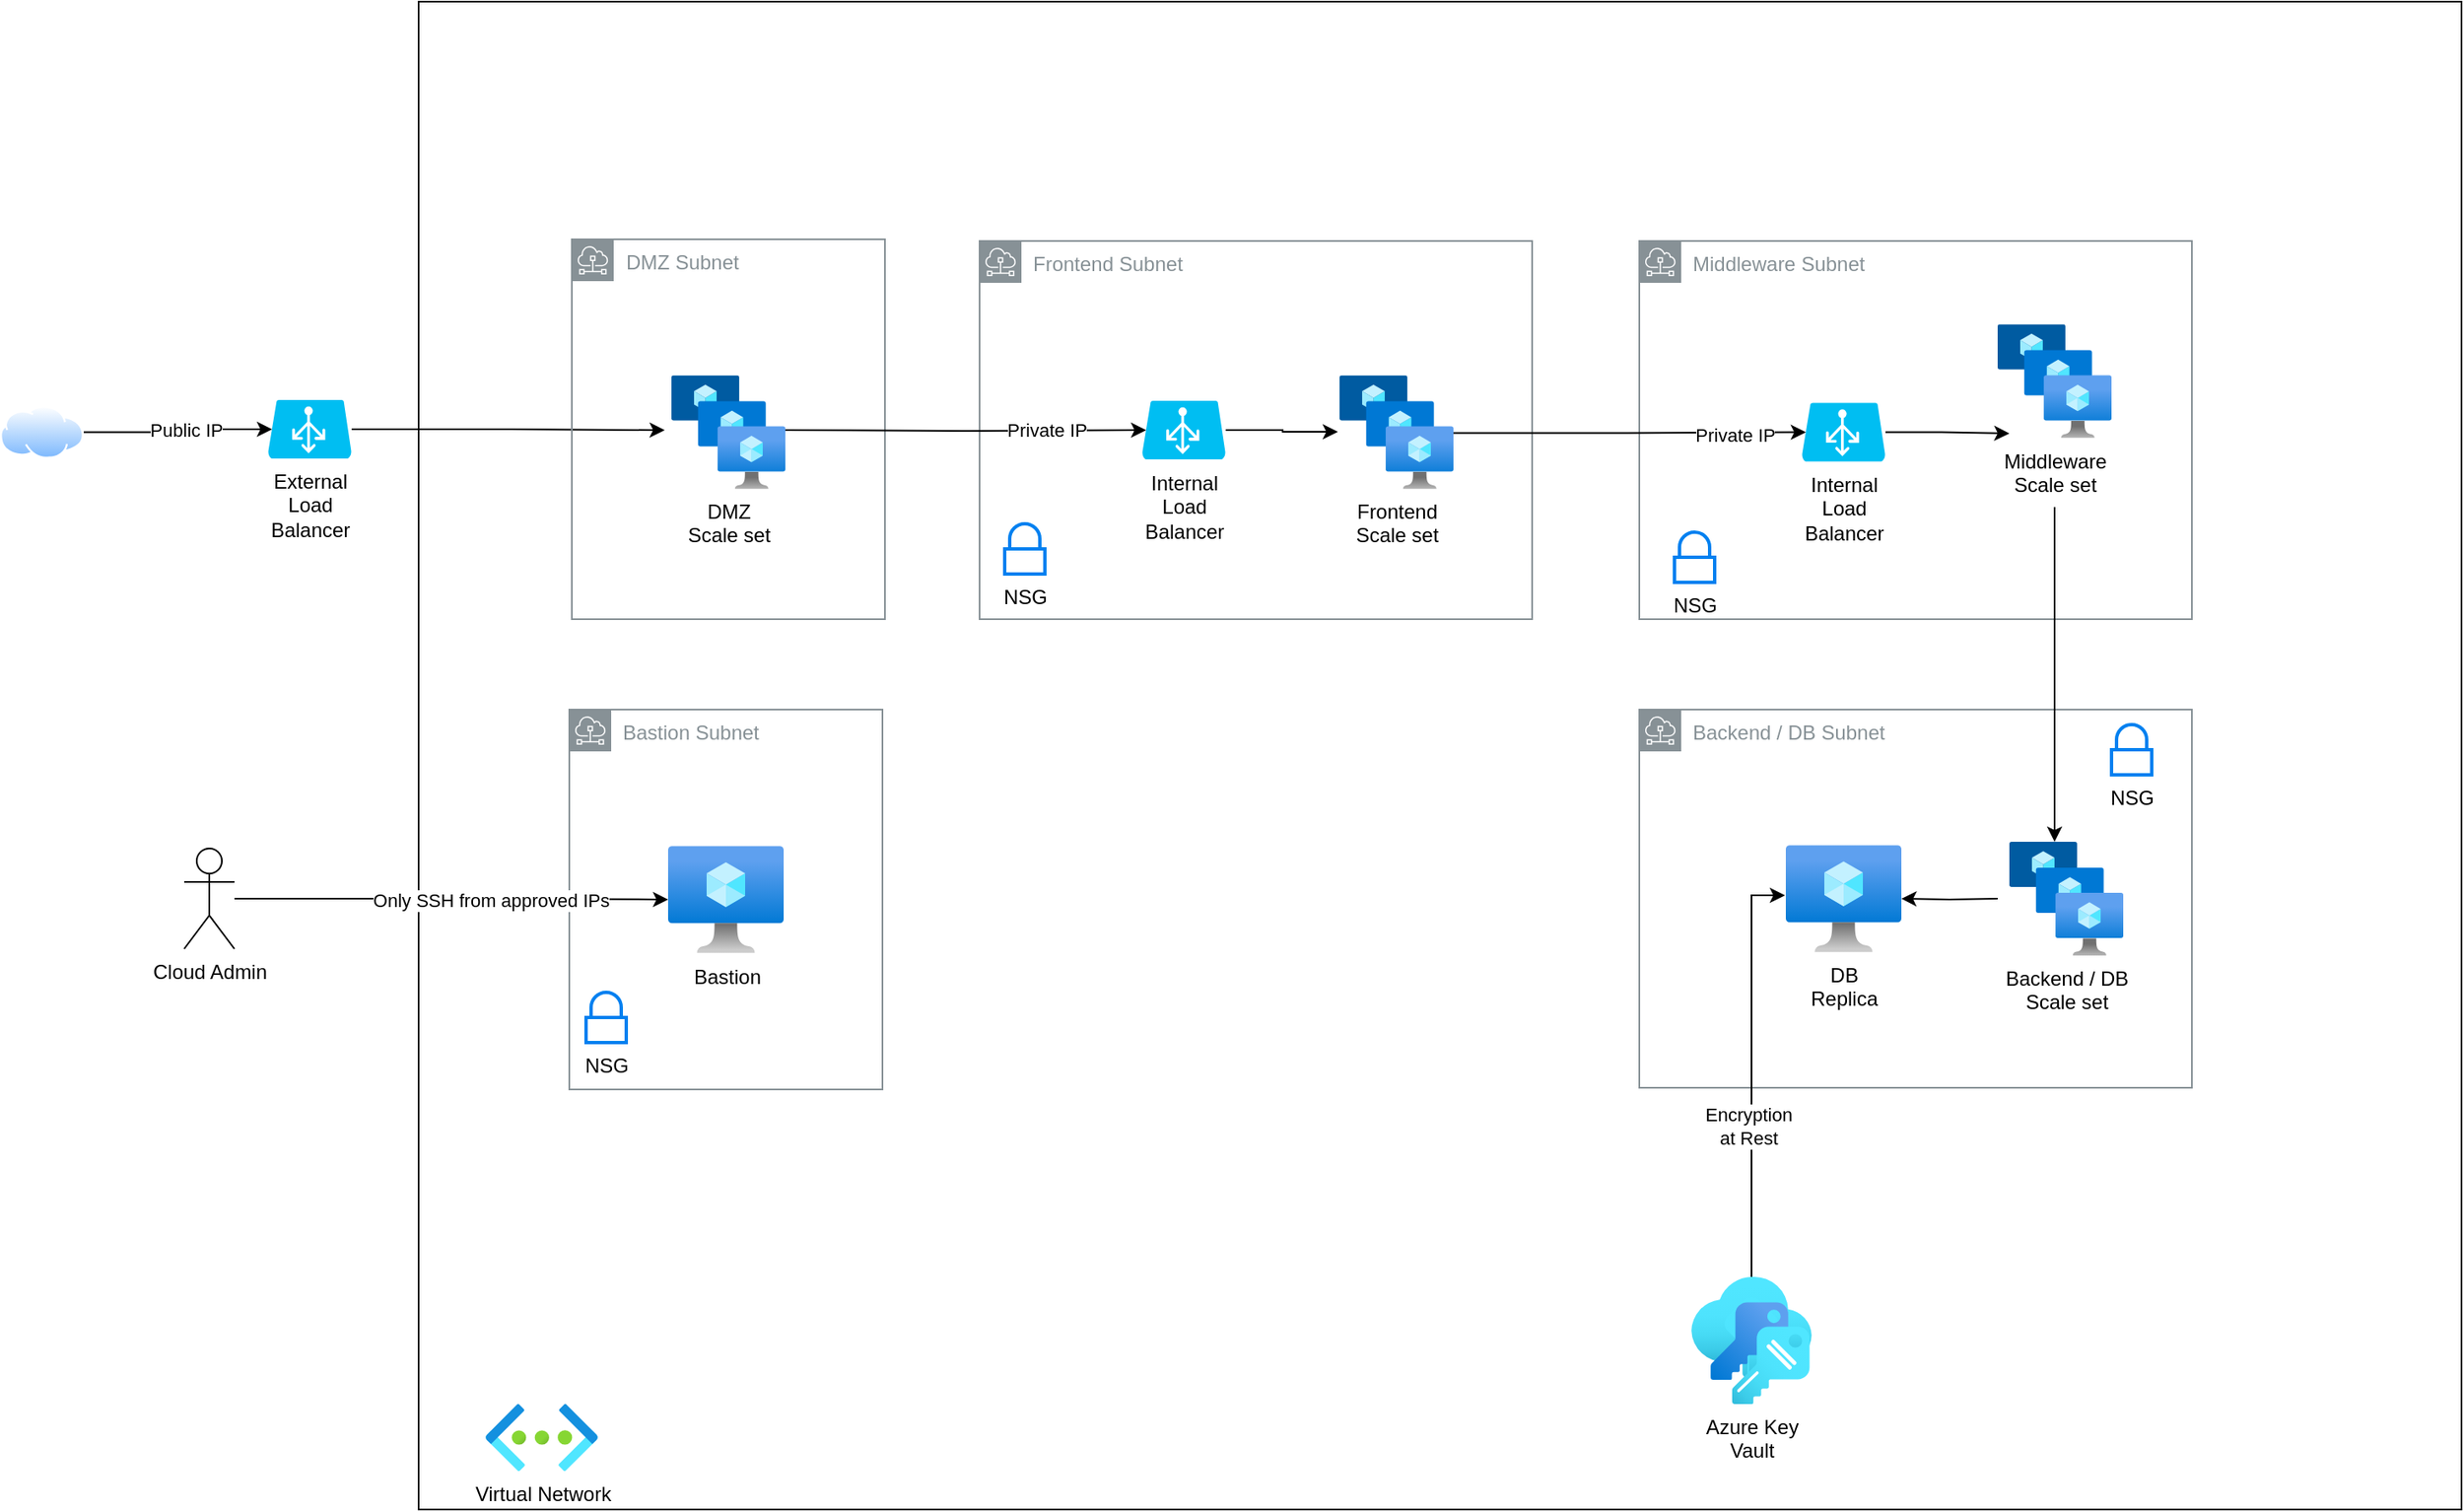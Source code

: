 <mxfile version="22.1.4" type="github">
  <diagram name="Seite-1" id="maiuEfRSI5jtlyw9wFW1">
    <mxGraphModel dx="2021" dy="627" grid="1" gridSize="10" guides="1" tooltips="1" connect="1" arrows="1" fold="1" page="1" pageScale="1" pageWidth="827" pageHeight="1169" math="0" shadow="0">
      <root>
        <mxCell id="0" />
        <mxCell id="1" parent="0" />
        <mxCell id="jPx4Ep0A8AZzdhjCGJ2x-31" value="" style="whiteSpace=wrap;html=1;glass=0;fillColor=none;" parent="1" vertex="1">
          <mxGeometry x="-90" y="268" width="1220" height="901" as="geometry" />
        </mxCell>
        <mxCell id="jPx4Ep0A8AZzdhjCGJ2x-22" value="Backend / DB Subnet" style="sketch=0;outlineConnect=0;gradientColor=none;html=1;whiteSpace=wrap;fontSize=12;fontStyle=0;shape=mxgraph.aws4.group;grIcon=mxgraph.aws4.group_subnet;strokeColor=#879196;fillColor=none;verticalAlign=top;align=left;spacingLeft=30;fontColor=#879196;dashed=0;" parent="1" vertex="1">
          <mxGeometry x="639" y="691" width="330" height="226" as="geometry" />
        </mxCell>
        <mxCell id="jPx4Ep0A8AZzdhjCGJ2x-11" value="Middleware Subnet" style="sketch=0;outlineConnect=0;gradientColor=none;html=1;whiteSpace=wrap;fontSize=12;fontStyle=0;shape=mxgraph.aws4.group;grIcon=mxgraph.aws4.group_subnet;strokeColor=#879196;fillColor=none;verticalAlign=top;align=left;spacingLeft=30;fontColor=#879196;dashed=0;" parent="1" vertex="1">
          <mxGeometry x="639" y="411" width="330" height="226" as="geometry" />
        </mxCell>
        <mxCell id="jPx4Ep0A8AZzdhjCGJ2x-1" value="" style="image;aspect=fixed;perimeter=ellipsePerimeter;html=1;align=center;shadow=0;dashed=0;spacingTop=3;image=img/lib/active_directory/internet_cloud.svg;" parent="1" vertex="1">
          <mxGeometry x="-340" y="509.5" width="50" height="31.5" as="geometry" />
        </mxCell>
        <mxCell id="jPx4Ep0A8AZzdhjCGJ2x-54" style="edgeStyle=orthogonalEdgeStyle;rounded=0;orthogonalLoop=1;jettySize=auto;html=1;entryX=-0.059;entryY=0.482;entryDx=0;entryDy=0;entryPerimeter=0;" parent="1" source="jPx4Ep0A8AZzdhjCGJ2x-2" target="jPx4Ep0A8AZzdhjCGJ2x-66" edge="1">
          <mxGeometry relative="1" as="geometry">
            <mxPoint x="61" y="524" as="targetPoint" />
          </mxGeometry>
        </mxCell>
        <mxCell id="jPx4Ep0A8AZzdhjCGJ2x-2" value="External&lt;br&gt;Load&lt;br&gt;Balancer" style="verticalLabelPosition=bottom;html=1;verticalAlign=top;align=center;strokeColor=none;fillColor=#00BEF2;shape=mxgraph.azure.azure_load_balancer;" parent="1" vertex="1">
          <mxGeometry x="-180" y="506" width="50" height="35" as="geometry" />
        </mxCell>
        <mxCell id="jPx4Ep0A8AZzdhjCGJ2x-3" style="edgeStyle=orthogonalEdgeStyle;rounded=0;orthogonalLoop=1;jettySize=auto;html=1;entryX=0.05;entryY=0.5;entryDx=0;entryDy=0;entryPerimeter=0;" parent="1" source="jPx4Ep0A8AZzdhjCGJ2x-1" target="jPx4Ep0A8AZzdhjCGJ2x-2" edge="1">
          <mxGeometry relative="1" as="geometry" />
        </mxCell>
        <mxCell id="jPx4Ep0A8AZzdhjCGJ2x-5" value="Public IP" style="edgeLabel;html=1;align=center;verticalAlign=middle;resizable=0;points=[];" parent="jPx4Ep0A8AZzdhjCGJ2x-3" vertex="1" connectable="0">
          <mxGeometry x="0.696" y="-2" relative="1" as="geometry">
            <mxPoint x="-35" y="-2" as="offset" />
          </mxGeometry>
        </mxCell>
        <mxCell id="jPx4Ep0A8AZzdhjCGJ2x-8" value="Virtual Network" style="image;aspect=fixed;html=1;points=[];align=center;fontSize=12;image=img/lib/azure2/networking/Virtual_Networks.svg;" parent="1" vertex="1">
          <mxGeometry x="-50" y="1106" width="67" height="40" as="geometry" />
        </mxCell>
        <mxCell id="jPx4Ep0A8AZzdhjCGJ2x-15" style="edgeStyle=orthogonalEdgeStyle;rounded=0;orthogonalLoop=1;jettySize=auto;html=1;entryX=0.103;entryY=0.96;entryDx=0;entryDy=0;entryPerimeter=0;" parent="1" source="jPx4Ep0A8AZzdhjCGJ2x-12" target="jPx4Ep0A8AZzdhjCGJ2x-68" edge="1">
          <mxGeometry relative="1" as="geometry">
            <mxPoint x="853" y="524" as="targetPoint" />
          </mxGeometry>
        </mxCell>
        <mxCell id="jPx4Ep0A8AZzdhjCGJ2x-12" value="Internal&lt;br&gt;Load&lt;br&gt;Balancer" style="verticalLabelPosition=bottom;html=1;verticalAlign=top;align=center;strokeColor=none;fillColor=#00BEF2;shape=mxgraph.azure.azure_load_balancer;" parent="1" vertex="1">
          <mxGeometry x="736" y="507.75" width="50" height="35" as="geometry" />
        </mxCell>
        <mxCell id="jPx4Ep0A8AZzdhjCGJ2x-21" style="edgeStyle=orthogonalEdgeStyle;rounded=0;orthogonalLoop=1;jettySize=auto;html=1;" parent="1" target="jPx4Ep0A8AZzdhjCGJ2x-20" edge="1">
          <mxGeometry relative="1" as="geometry">
            <mxPoint x="853" y="804" as="sourcePoint" />
          </mxGeometry>
        </mxCell>
        <mxCell id="jPx4Ep0A8AZzdhjCGJ2x-20" value="DB&lt;br&gt;Replica" style="image;aspect=fixed;html=1;points=[];align=center;fontSize=12;image=img/lib/azure2/compute/Virtual_Machine.svg;" parent="1" vertex="1">
          <mxGeometry x="726.5" y="772" width="69" height="64" as="geometry" />
        </mxCell>
        <mxCell id="jPx4Ep0A8AZzdhjCGJ2x-29" value="NSG" style="html=1;verticalLabelPosition=bottom;align=center;labelBackgroundColor=#ffffff;verticalAlign=top;strokeWidth=2;strokeColor=#0080F0;shadow=0;dashed=0;shape=mxgraph.ios7.icons.locked;" parent="1" vertex="1">
          <mxGeometry x="921" y="700" width="24" height="30" as="geometry" />
        </mxCell>
        <mxCell id="jPx4Ep0A8AZzdhjCGJ2x-30" value="Azure Key&lt;br&gt;Vault" style="image;aspect=fixed;html=1;points=[];align=center;fontSize=12;image=img/lib/azure2/security/Keys.svg;" parent="1" vertex="1">
          <mxGeometry x="670" y="1030" width="72" height="76" as="geometry" />
        </mxCell>
        <mxCell id="jPx4Ep0A8AZzdhjCGJ2x-32" style="edgeStyle=orthogonalEdgeStyle;rounded=0;orthogonalLoop=1;jettySize=auto;html=1;entryX=-0.007;entryY=0.469;entryDx=0;entryDy=0;entryPerimeter=0;" parent="1" source="jPx4Ep0A8AZzdhjCGJ2x-30" target="jPx4Ep0A8AZzdhjCGJ2x-20" edge="1">
          <mxGeometry relative="1" as="geometry" />
        </mxCell>
        <mxCell id="jPx4Ep0A8AZzdhjCGJ2x-33" value="Encryption&lt;br&gt;at Rest" style="edgeLabel;html=1;align=center;verticalAlign=middle;resizable=0;points=[];" parent="jPx4Ep0A8AZzdhjCGJ2x-32" vertex="1" connectable="0">
          <mxGeometry x="-0.274" y="2" relative="1" as="geometry">
            <mxPoint as="offset" />
          </mxGeometry>
        </mxCell>
        <mxCell id="jPx4Ep0A8AZzdhjCGJ2x-41" value="Frontend Subnet" style="sketch=0;outlineConnect=0;gradientColor=none;html=1;whiteSpace=wrap;fontSize=12;fontStyle=0;shape=mxgraph.aws4.group;grIcon=mxgraph.aws4.group_subnet;strokeColor=#879196;fillColor=none;verticalAlign=top;align=left;spacingLeft=30;fontColor=#879196;dashed=0;" parent="1" vertex="1">
          <mxGeometry x="245" y="411" width="330" height="226" as="geometry" />
        </mxCell>
        <mxCell id="jPx4Ep0A8AZzdhjCGJ2x-43" style="edgeStyle=orthogonalEdgeStyle;rounded=0;orthogonalLoop=1;jettySize=auto;html=1;entryX=-0.015;entryY=0.493;entryDx=0;entryDy=0;entryPerimeter=0;" parent="1" source="jPx4Ep0A8AZzdhjCGJ2x-44" target="jPx4Ep0A8AZzdhjCGJ2x-67" edge="1">
          <mxGeometry relative="1" as="geometry">
            <mxPoint x="459" y="524" as="targetPoint" />
            <Array as="points">
              <mxPoint x="426" y="524" />
              <mxPoint x="426" y="525" />
              <mxPoint x="459" y="525" />
            </Array>
          </mxGeometry>
        </mxCell>
        <mxCell id="jPx4Ep0A8AZzdhjCGJ2x-44" value="Internal&lt;br&gt;Load&lt;br&gt;Balancer" style="verticalLabelPosition=bottom;html=1;verticalAlign=top;align=center;strokeColor=none;fillColor=#00BEF2;shape=mxgraph.azure.azure_load_balancer;" parent="1" vertex="1">
          <mxGeometry x="342" y="506.5" width="50" height="35" as="geometry" />
        </mxCell>
        <mxCell id="jPx4Ep0A8AZzdhjCGJ2x-46" style="edgeStyle=orthogonalEdgeStyle;rounded=0;orthogonalLoop=1;jettySize=auto;html=1;entryX=0.05;entryY=0.5;entryDx=0;entryDy=0;entryPerimeter=0;exitX=0.985;exitY=0.507;exitDx=0;exitDy=0;exitPerimeter=0;" parent="1" source="jPx4Ep0A8AZzdhjCGJ2x-67" target="jPx4Ep0A8AZzdhjCGJ2x-12" edge="1">
          <mxGeometry relative="1" as="geometry">
            <mxPoint x="527" y="524" as="sourcePoint" />
          </mxGeometry>
        </mxCell>
        <mxCell id="jPx4Ep0A8AZzdhjCGJ2x-47" value="Private IP" style="edgeLabel;html=1;align=center;verticalAlign=middle;resizable=0;points=[];" parent="jPx4Ep0A8AZzdhjCGJ2x-46" vertex="1" connectable="0">
          <mxGeometry x="0.598" y="-1" relative="1" as="geometry">
            <mxPoint as="offset" />
          </mxGeometry>
        </mxCell>
        <mxCell id="jPx4Ep0A8AZzdhjCGJ2x-48" value="DMZ Subnet" style="sketch=0;outlineConnect=0;gradientColor=none;html=1;whiteSpace=wrap;fontSize=12;fontStyle=0;shape=mxgraph.aws4.group;grIcon=mxgraph.aws4.group_subnet;strokeColor=#879196;fillColor=none;verticalAlign=top;align=left;spacingLeft=30;fontColor=#879196;dashed=0;" parent="1" vertex="1">
          <mxGeometry x="1.5" y="410" width="187" height="227" as="geometry" />
        </mxCell>
        <mxCell id="jPx4Ep0A8AZzdhjCGJ2x-52" style="edgeStyle=orthogonalEdgeStyle;rounded=0;orthogonalLoop=1;jettySize=auto;html=1;entryX=0.05;entryY=0.5;entryDx=0;entryDy=0;entryPerimeter=0;" parent="1" target="jPx4Ep0A8AZzdhjCGJ2x-44" edge="1">
          <mxGeometry relative="1" as="geometry">
            <mxPoint x="129" y="524" as="sourcePoint" />
          </mxGeometry>
        </mxCell>
        <mxCell id="jPx4Ep0A8AZzdhjCGJ2x-53" value="Private IP" style="edgeLabel;html=1;align=center;verticalAlign=middle;resizable=0;points=[];" parent="jPx4Ep0A8AZzdhjCGJ2x-52" vertex="1" connectable="0">
          <mxGeometry x="0.729" y="-1" relative="1" as="geometry">
            <mxPoint x="-30" y="-1" as="offset" />
          </mxGeometry>
        </mxCell>
        <mxCell id="jPx4Ep0A8AZzdhjCGJ2x-55" value="NSG" style="html=1;verticalLabelPosition=bottom;align=center;labelBackgroundColor=#ffffff;verticalAlign=top;strokeWidth=2;strokeColor=#0080F0;shadow=0;dashed=0;shape=mxgraph.ios7.icons.locked;" parent="1" vertex="1">
          <mxGeometry x="660" y="585" width="24" height="30" as="geometry" />
        </mxCell>
        <mxCell id="jPx4Ep0A8AZzdhjCGJ2x-56" value="NSG" style="html=1;verticalLabelPosition=bottom;align=center;labelBackgroundColor=#ffffff;verticalAlign=top;strokeWidth=2;strokeColor=#0080F0;shadow=0;dashed=0;shape=mxgraph.ios7.icons.locked;" parent="1" vertex="1">
          <mxGeometry x="260" y="580" width="24" height="30" as="geometry" />
        </mxCell>
        <mxCell id="jPx4Ep0A8AZzdhjCGJ2x-57" value="Bastion Subnet" style="sketch=0;outlineConnect=0;gradientColor=none;html=1;whiteSpace=wrap;fontSize=12;fontStyle=0;shape=mxgraph.aws4.group;grIcon=mxgraph.aws4.group_subnet;strokeColor=#879196;fillColor=none;verticalAlign=top;align=left;spacingLeft=30;fontColor=#879196;dashed=0;" parent="1" vertex="1">
          <mxGeometry y="691" width="187" height="227" as="geometry" />
        </mxCell>
        <mxCell id="jPx4Ep0A8AZzdhjCGJ2x-60" value="Bastion" style="image;aspect=fixed;html=1;points=[];align=center;fontSize=12;image=img/lib/azure2/compute/Virtual_Machine.svg;" parent="1" vertex="1">
          <mxGeometry x="59" y="772.5" width="69" height="64" as="geometry" />
        </mxCell>
        <mxCell id="jPx4Ep0A8AZzdhjCGJ2x-62" style="edgeStyle=orthogonalEdgeStyle;rounded=0;orthogonalLoop=1;jettySize=auto;html=1;" parent="1" source="jPx4Ep0A8AZzdhjCGJ2x-61" target="jPx4Ep0A8AZzdhjCGJ2x-60" edge="1">
          <mxGeometry relative="1" as="geometry" />
        </mxCell>
        <mxCell id="jPx4Ep0A8AZzdhjCGJ2x-63" value="Only SSH from approved IPs" style="edgeLabel;html=1;align=center;verticalAlign=middle;resizable=0;points=[];" parent="jPx4Ep0A8AZzdhjCGJ2x-62" vertex="1" connectable="0">
          <mxGeometry x="0.175" y="1" relative="1" as="geometry">
            <mxPoint x="1" y="1" as="offset" />
          </mxGeometry>
        </mxCell>
        <mxCell id="jPx4Ep0A8AZzdhjCGJ2x-61" value="Cloud Admin" style="shape=umlActor;verticalLabelPosition=bottom;verticalAlign=top;html=1;outlineConnect=0;" parent="1" vertex="1">
          <mxGeometry x="-230" y="774" width="30" height="60" as="geometry" />
        </mxCell>
        <mxCell id="jPx4Ep0A8AZzdhjCGJ2x-64" value="NSG" style="html=1;verticalLabelPosition=bottom;align=center;labelBackgroundColor=#ffffff;verticalAlign=top;strokeWidth=2;strokeColor=#0080F0;shadow=0;dashed=0;shape=mxgraph.ios7.icons.locked;" parent="1" vertex="1">
          <mxGeometry x="10" y="860" width="24" height="30" as="geometry" />
        </mxCell>
        <mxCell id="jPx4Ep0A8AZzdhjCGJ2x-66" value="DMZ&lt;br&gt;Scale set" style="image;aspect=fixed;html=1;points=[];align=center;fontSize=12;image=img/lib/azure2/compute/VM_Scale_Sets.svg;" parent="1" vertex="1">
          <mxGeometry x="61" y="491.25" width="68" height="68" as="geometry" />
        </mxCell>
        <mxCell id="jPx4Ep0A8AZzdhjCGJ2x-67" value="Frontend&lt;br&gt;Scale set" style="image;aspect=fixed;html=1;points=[];align=center;fontSize=12;image=img/lib/azure2/compute/VM_Scale_Sets.svg;" parent="1" vertex="1">
          <mxGeometry x="460" y="491.25" width="68" height="68" as="geometry" />
        </mxCell>
        <mxCell id="jPx4Ep0A8AZzdhjCGJ2x-68" value="Middleware&lt;br&gt;Scale set" style="image;aspect=fixed;html=1;points=[];align=center;fontSize=12;image=img/lib/azure2/compute/VM_Scale_Sets.svg;" parent="1" vertex="1">
          <mxGeometry x="853" y="460.75" width="68" height="68" as="geometry" />
        </mxCell>
        <mxCell id="jPx4Ep0A8AZzdhjCGJ2x-69" value="Backend / DB&lt;br&gt;Scale set" style="image;aspect=fixed;html=1;points=[];align=center;fontSize=12;image=img/lib/azure2/compute/VM_Scale_Sets.svg;" parent="1" vertex="1">
          <mxGeometry x="860" y="770" width="68" height="68" as="geometry" />
        </mxCell>
        <mxCell id="jPx4Ep0A8AZzdhjCGJ2x-70" style="edgeStyle=orthogonalEdgeStyle;rounded=0;orthogonalLoop=1;jettySize=auto;html=1;" parent="1" edge="1">
          <mxGeometry relative="1" as="geometry">
            <mxPoint x="887" y="770" as="targetPoint" />
            <mxPoint x="887" y="570" as="sourcePoint" />
          </mxGeometry>
        </mxCell>
      </root>
    </mxGraphModel>
  </diagram>
</mxfile>
